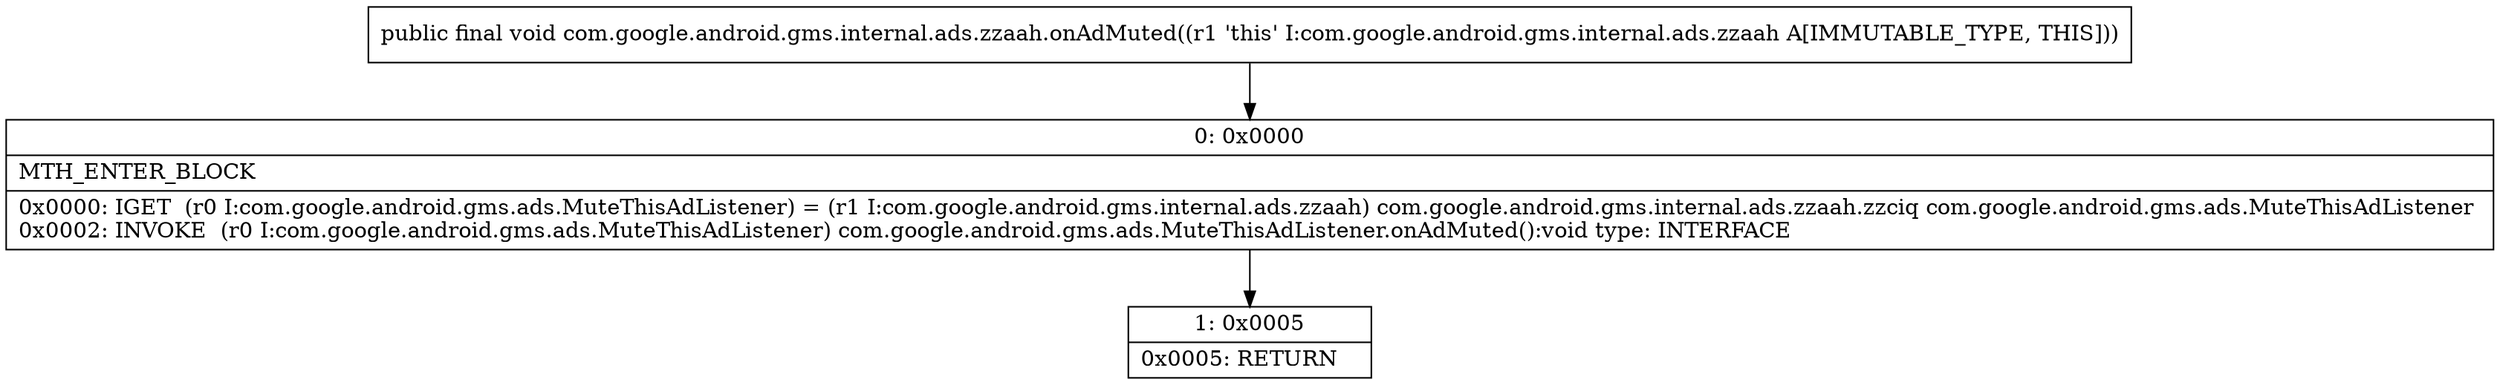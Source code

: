digraph "CFG forcom.google.android.gms.internal.ads.zzaah.onAdMuted()V" {
Node_0 [shape=record,label="{0\:\ 0x0000|MTH_ENTER_BLOCK\l|0x0000: IGET  (r0 I:com.google.android.gms.ads.MuteThisAdListener) = (r1 I:com.google.android.gms.internal.ads.zzaah) com.google.android.gms.internal.ads.zzaah.zzciq com.google.android.gms.ads.MuteThisAdListener \l0x0002: INVOKE  (r0 I:com.google.android.gms.ads.MuteThisAdListener) com.google.android.gms.ads.MuteThisAdListener.onAdMuted():void type: INTERFACE \l}"];
Node_1 [shape=record,label="{1\:\ 0x0005|0x0005: RETURN   \l}"];
MethodNode[shape=record,label="{public final void com.google.android.gms.internal.ads.zzaah.onAdMuted((r1 'this' I:com.google.android.gms.internal.ads.zzaah A[IMMUTABLE_TYPE, THIS])) }"];
MethodNode -> Node_0;
Node_0 -> Node_1;
}

